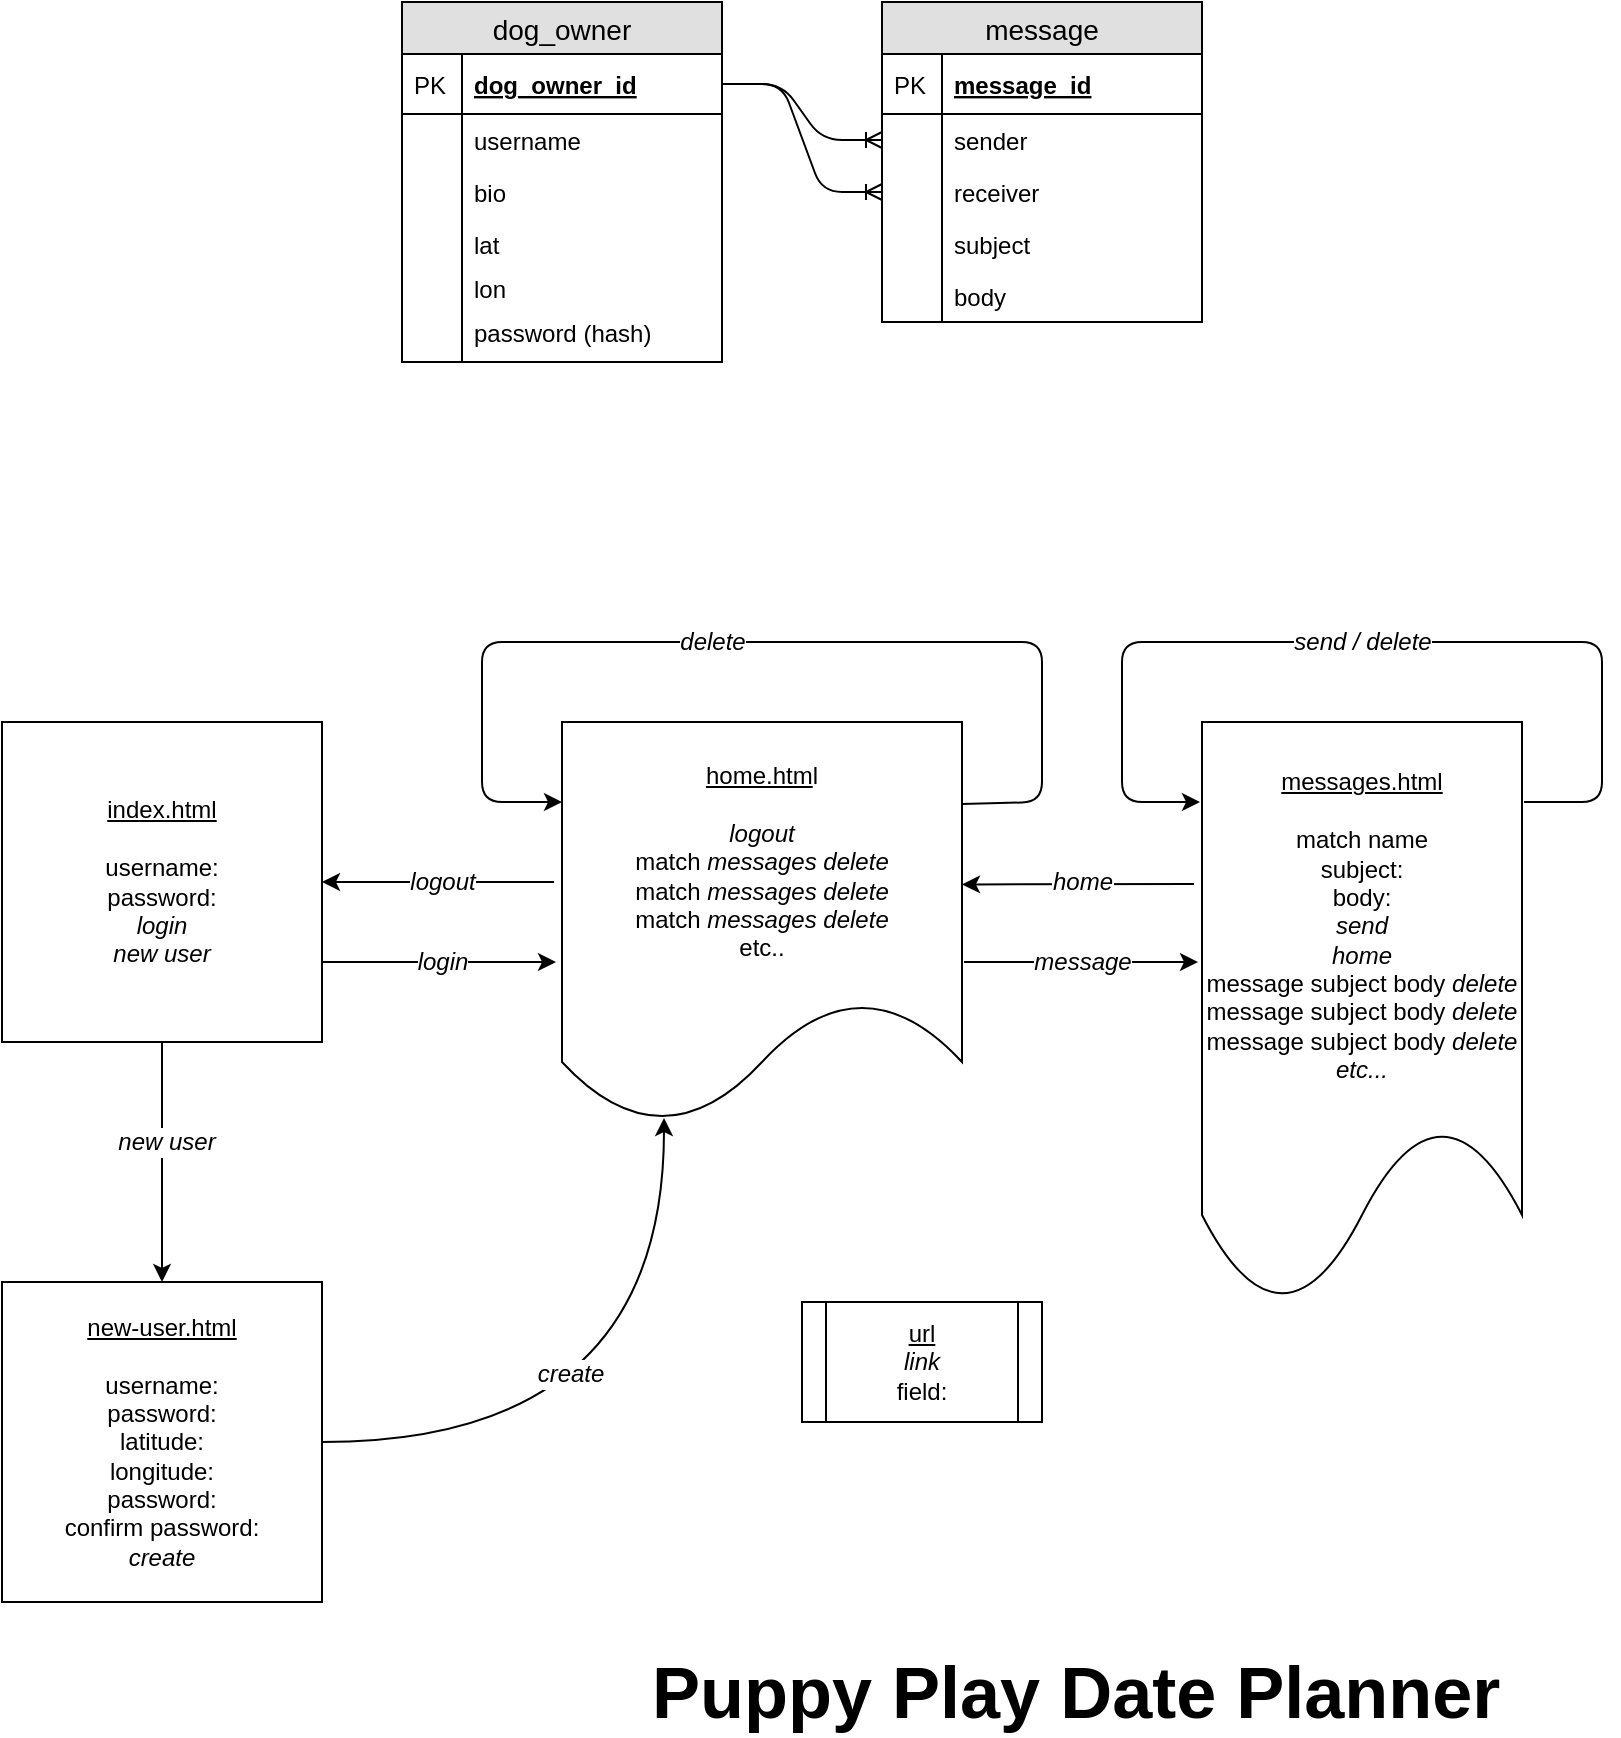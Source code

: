 <mxfile version="12.2.3" type="device" pages="1"><diagram id="VTFVisDNMAlX5B1b2amq" name="Page-1"><mxGraphModel dx="1201" dy="710" grid="1" gridSize="10" guides="1" tooltips="1" connect="1" arrows="1" fold="1" page="1" pageScale="1" pageWidth="850" pageHeight="1100" math="0" shadow="0"><root><mxCell id="0"/><mxCell id="1" parent="0"/><mxCell id="JFsSfaGQHGepjvpAaVKm-1" value="dog_owner" style="swimlane;fontStyle=0;childLayout=stackLayout;horizontal=1;startSize=26;fillColor=#e0e0e0;horizontalStack=0;resizeParent=1;resizeParentMax=0;resizeLast=0;collapsible=1;marginBottom=0;swimlaneFillColor=#ffffff;align=center;fontSize=14;" vertex="1" parent="1"><mxGeometry x="240" y="110" width="160" height="180" as="geometry"/></mxCell><mxCell id="JFsSfaGQHGepjvpAaVKm-2" value="dog_owner_id" style="shape=partialRectangle;top=0;left=0;right=0;bottom=1;align=left;verticalAlign=middle;fillColor=none;spacingLeft=34;spacingRight=4;overflow=hidden;rotatable=0;points=[[0,0.5],[1,0.5]];portConstraint=eastwest;dropTarget=0;fontStyle=5;fontSize=12;" vertex="1" parent="JFsSfaGQHGepjvpAaVKm-1"><mxGeometry y="26" width="160" height="30" as="geometry"/></mxCell><mxCell id="JFsSfaGQHGepjvpAaVKm-3" value="PK" style="shape=partialRectangle;top=0;left=0;bottom=0;fillColor=none;align=left;verticalAlign=middle;spacingLeft=4;spacingRight=4;overflow=hidden;rotatable=0;points=[];portConstraint=eastwest;part=1;fontSize=12;" vertex="1" connectable="0" parent="JFsSfaGQHGepjvpAaVKm-2"><mxGeometry width="30" height="30" as="geometry"/></mxCell><mxCell id="JFsSfaGQHGepjvpAaVKm-4" value="username" style="shape=partialRectangle;top=0;left=0;right=0;bottom=0;align=left;verticalAlign=top;fillColor=none;spacingLeft=34;spacingRight=4;overflow=hidden;rotatable=0;points=[[0,0.5],[1,0.5]];portConstraint=eastwest;dropTarget=0;fontSize=12;" vertex="1" parent="JFsSfaGQHGepjvpAaVKm-1"><mxGeometry y="56" width="160" height="26" as="geometry"/></mxCell><mxCell id="JFsSfaGQHGepjvpAaVKm-5" value="" style="shape=partialRectangle;top=0;left=0;bottom=0;fillColor=none;align=left;verticalAlign=top;spacingLeft=4;spacingRight=4;overflow=hidden;rotatable=0;points=[];portConstraint=eastwest;part=1;fontSize=12;" vertex="1" connectable="0" parent="JFsSfaGQHGepjvpAaVKm-4"><mxGeometry width="30" height="26" as="geometry"/></mxCell><mxCell id="JFsSfaGQHGepjvpAaVKm-6" value="bio" style="shape=partialRectangle;top=0;left=0;right=0;bottom=0;align=left;verticalAlign=top;fillColor=none;spacingLeft=34;spacingRight=4;overflow=hidden;rotatable=0;points=[[0,0.5],[1,0.5]];portConstraint=eastwest;dropTarget=0;fontSize=12;" vertex="1" parent="JFsSfaGQHGepjvpAaVKm-1"><mxGeometry y="82" width="160" height="26" as="geometry"/></mxCell><mxCell id="JFsSfaGQHGepjvpAaVKm-7" value="" style="shape=partialRectangle;top=0;left=0;bottom=0;fillColor=none;align=left;verticalAlign=top;spacingLeft=4;spacingRight=4;overflow=hidden;rotatable=0;points=[];portConstraint=eastwest;part=1;fontSize=12;" vertex="1" connectable="0" parent="JFsSfaGQHGepjvpAaVKm-6"><mxGeometry width="30" height="26" as="geometry"/></mxCell><mxCell id="JFsSfaGQHGepjvpAaVKm-8" value="lat" style="shape=partialRectangle;top=0;left=0;right=0;bottom=0;align=left;verticalAlign=top;fillColor=none;spacingLeft=34;spacingRight=4;overflow=hidden;rotatable=0;points=[[0,0.5],[1,0.5]];portConstraint=eastwest;dropTarget=0;fontSize=12;" vertex="1" parent="JFsSfaGQHGepjvpAaVKm-1"><mxGeometry y="108" width="160" height="22" as="geometry"/></mxCell><mxCell id="JFsSfaGQHGepjvpAaVKm-9" value="" style="shape=partialRectangle;top=0;left=0;bottom=0;fillColor=none;align=left;verticalAlign=top;spacingLeft=4;spacingRight=4;overflow=hidden;rotatable=0;points=[];portConstraint=eastwest;part=1;fontSize=12;" vertex="1" connectable="0" parent="JFsSfaGQHGepjvpAaVKm-8"><mxGeometry width="30" height="22" as="geometry"/></mxCell><mxCell id="JFsSfaGQHGepjvpAaVKm-16" value="lon" style="shape=partialRectangle;top=0;left=0;right=0;bottom=0;align=left;verticalAlign=top;fillColor=none;spacingLeft=34;spacingRight=4;overflow=hidden;rotatable=0;points=[[0,0.5],[1,0.5]];portConstraint=eastwest;dropTarget=0;fontSize=12;" vertex="1" parent="JFsSfaGQHGepjvpAaVKm-1"><mxGeometry y="130" width="160" height="22" as="geometry"/></mxCell><mxCell id="JFsSfaGQHGepjvpAaVKm-17" value="" style="shape=partialRectangle;top=0;left=0;bottom=0;fillColor=none;align=left;verticalAlign=top;spacingLeft=4;spacingRight=4;overflow=hidden;rotatable=0;points=[];portConstraint=eastwest;part=1;fontSize=12;" vertex="1" connectable="0" parent="JFsSfaGQHGepjvpAaVKm-16"><mxGeometry width="30" height="22" as="geometry"/></mxCell><mxCell id="JFsSfaGQHGepjvpAaVKm-18" value="password (hash)" style="shape=partialRectangle;top=0;left=0;right=0;bottom=0;align=left;verticalAlign=top;fillColor=none;spacingLeft=34;spacingRight=4;overflow=hidden;rotatable=0;points=[[0,0.5],[1,0.5]];portConstraint=eastwest;dropTarget=0;fontSize=12;" vertex="1" parent="JFsSfaGQHGepjvpAaVKm-1"><mxGeometry y="152" width="160" height="28" as="geometry"/></mxCell><mxCell id="JFsSfaGQHGepjvpAaVKm-19" value="" style="shape=partialRectangle;top=0;left=0;bottom=0;fillColor=none;align=left;verticalAlign=top;spacingLeft=4;spacingRight=4;overflow=hidden;rotatable=0;points=[];portConstraint=eastwest;part=1;fontSize=12;" vertex="1" connectable="0" parent="JFsSfaGQHGepjvpAaVKm-18"><mxGeometry width="30" height="28" as="geometry"/></mxCell><mxCell id="JFsSfaGQHGepjvpAaVKm-20" value="message" style="swimlane;fontStyle=0;childLayout=stackLayout;horizontal=1;startSize=26;fillColor=#e0e0e0;horizontalStack=0;resizeParent=1;resizeParentMax=0;resizeLast=0;collapsible=1;marginBottom=0;swimlaneFillColor=#ffffff;align=center;fontSize=14;" vertex="1" parent="1"><mxGeometry x="480" y="110" width="160" height="160" as="geometry"/></mxCell><mxCell id="JFsSfaGQHGepjvpAaVKm-21" value="message_id" style="shape=partialRectangle;top=0;left=0;right=0;bottom=1;align=left;verticalAlign=middle;fillColor=none;spacingLeft=34;spacingRight=4;overflow=hidden;rotatable=0;points=[[0,0.5],[1,0.5]];portConstraint=eastwest;dropTarget=0;fontStyle=5;fontSize=12;" vertex="1" parent="JFsSfaGQHGepjvpAaVKm-20"><mxGeometry y="26" width="160" height="30" as="geometry"/></mxCell><mxCell id="JFsSfaGQHGepjvpAaVKm-22" value="PK" style="shape=partialRectangle;top=0;left=0;bottom=0;fillColor=none;align=left;verticalAlign=middle;spacingLeft=4;spacingRight=4;overflow=hidden;rotatable=0;points=[];portConstraint=eastwest;part=1;fontSize=12;" vertex="1" connectable="0" parent="JFsSfaGQHGepjvpAaVKm-21"><mxGeometry width="30" height="30" as="geometry"/></mxCell><mxCell id="JFsSfaGQHGepjvpAaVKm-23" value="sender" style="shape=partialRectangle;top=0;left=0;right=0;bottom=0;align=left;verticalAlign=top;fillColor=none;spacingLeft=34;spacingRight=4;overflow=hidden;rotatable=0;points=[[0,0.5],[1,0.5]];portConstraint=eastwest;dropTarget=0;fontSize=12;" vertex="1" parent="JFsSfaGQHGepjvpAaVKm-20"><mxGeometry y="56" width="160" height="26" as="geometry"/></mxCell><mxCell id="JFsSfaGQHGepjvpAaVKm-24" value="" style="shape=partialRectangle;top=0;left=0;bottom=0;fillColor=none;align=left;verticalAlign=top;spacingLeft=4;spacingRight=4;overflow=hidden;rotatable=0;points=[];portConstraint=eastwest;part=1;fontSize=12;" vertex="1" connectable="0" parent="JFsSfaGQHGepjvpAaVKm-23"><mxGeometry width="30" height="26" as="geometry"/></mxCell><mxCell id="JFsSfaGQHGepjvpAaVKm-25" value="receiver" style="shape=partialRectangle;top=0;left=0;right=0;bottom=0;align=left;verticalAlign=top;fillColor=none;spacingLeft=34;spacingRight=4;overflow=hidden;rotatable=0;points=[[0,0.5],[1,0.5]];portConstraint=eastwest;dropTarget=0;fontSize=12;" vertex="1" parent="JFsSfaGQHGepjvpAaVKm-20"><mxGeometry y="82" width="160" height="26" as="geometry"/></mxCell><mxCell id="JFsSfaGQHGepjvpAaVKm-26" value="" style="shape=partialRectangle;top=0;left=0;bottom=0;fillColor=none;align=left;verticalAlign=top;spacingLeft=4;spacingRight=4;overflow=hidden;rotatable=0;points=[];portConstraint=eastwest;part=1;fontSize=12;" vertex="1" connectable="0" parent="JFsSfaGQHGepjvpAaVKm-25"><mxGeometry width="30" height="26" as="geometry"/></mxCell><mxCell id="JFsSfaGQHGepjvpAaVKm-27" value="subject" style="shape=partialRectangle;top=0;left=0;right=0;bottom=0;align=left;verticalAlign=top;fillColor=none;spacingLeft=34;spacingRight=4;overflow=hidden;rotatable=0;points=[[0,0.5],[1,0.5]];portConstraint=eastwest;dropTarget=0;fontSize=12;" vertex="1" parent="JFsSfaGQHGepjvpAaVKm-20"><mxGeometry y="108" width="160" height="26" as="geometry"/></mxCell><mxCell id="JFsSfaGQHGepjvpAaVKm-28" value="" style="shape=partialRectangle;top=0;left=0;bottom=0;fillColor=none;align=left;verticalAlign=top;spacingLeft=4;spacingRight=4;overflow=hidden;rotatable=0;points=[];portConstraint=eastwest;part=1;fontSize=12;" vertex="1" connectable="0" parent="JFsSfaGQHGepjvpAaVKm-27"><mxGeometry width="30" height="26" as="geometry"/></mxCell><mxCell id="JFsSfaGQHGepjvpAaVKm-31" value="body" style="shape=partialRectangle;top=0;left=0;right=0;bottom=0;align=left;verticalAlign=top;fillColor=none;spacingLeft=34;spacingRight=4;overflow=hidden;rotatable=0;points=[[0,0.5],[1,0.5]];portConstraint=eastwest;dropTarget=0;fontSize=12;" vertex="1" parent="JFsSfaGQHGepjvpAaVKm-20"><mxGeometry y="134" width="160" height="26" as="geometry"/></mxCell><mxCell id="JFsSfaGQHGepjvpAaVKm-32" value="" style="shape=partialRectangle;top=0;left=0;bottom=0;fillColor=none;align=left;verticalAlign=top;spacingLeft=4;spacingRight=4;overflow=hidden;rotatable=0;points=[];portConstraint=eastwest;part=1;fontSize=12;" vertex="1" connectable="0" parent="JFsSfaGQHGepjvpAaVKm-31"><mxGeometry width="30" height="26" as="geometry"/></mxCell><mxCell id="JFsSfaGQHGepjvpAaVKm-33" value="" style="edgeStyle=entityRelationEdgeStyle;fontSize=12;html=1;endArrow=ERoneToMany;exitX=1;exitY=0.5;exitDx=0;exitDy=0;entryX=0;entryY=0.5;entryDx=0;entryDy=0;" edge="1" parent="1" source="JFsSfaGQHGepjvpAaVKm-2" target="JFsSfaGQHGepjvpAaVKm-23"><mxGeometry width="100" height="100" relative="1" as="geometry"><mxPoint x="240" y="410" as="sourcePoint"/><mxPoint x="340" y="310" as="targetPoint"/></mxGeometry></mxCell><mxCell id="JFsSfaGQHGepjvpAaVKm-34" value="" style="edgeStyle=entityRelationEdgeStyle;fontSize=12;html=1;endArrow=ERoneToMany;exitX=1;exitY=0.5;exitDx=0;exitDy=0;entryX=0;entryY=0.5;entryDx=0;entryDy=0;" edge="1" parent="1" source="JFsSfaGQHGepjvpAaVKm-2" target="JFsSfaGQHGepjvpAaVKm-25"><mxGeometry width="100" height="100" relative="1" as="geometry"><mxPoint x="390" y="480" as="sourcePoint"/><mxPoint x="490" y="380" as="targetPoint"/></mxGeometry></mxCell><mxCell id="JFsSfaGQHGepjvpAaVKm-36" value="&lt;div&gt;&lt;u&gt;index.html&lt;/u&gt;&lt;/div&gt;&lt;div&gt;&lt;br&gt;&lt;/div&gt;&lt;div&gt;username:&lt;/div&gt;&lt;div&gt;password:&lt;/div&gt;&lt;div&gt;&lt;i&gt;login&lt;/i&gt;&lt;/div&gt;&lt;div&gt;&lt;i&gt;new user&lt;/i&gt;&lt;br&gt;&lt;/div&gt;" style="whiteSpace=wrap;html=1;aspect=fixed;" vertex="1" parent="1"><mxGeometry x="40" y="470" width="160" height="160" as="geometry"/></mxCell><mxCell id="JFsSfaGQHGepjvpAaVKm-38" value="&lt;div&gt;&lt;u&gt;home.htm&lt;/u&gt;l&lt;/div&gt;&lt;div&gt;&lt;br&gt;&lt;/div&gt;&lt;div&gt;&lt;i&gt;logout&lt;/i&gt;&lt;br&gt;&lt;/div&gt;&lt;div&gt;match &lt;i&gt;messages delete&lt;/i&gt;&lt;/div&gt;&lt;div&gt;match &lt;i&gt;messages delete&lt;/i&gt;&lt;/div&gt;&lt;div&gt;match &lt;i&gt;messages delete&lt;/i&gt;&lt;/div&gt;&lt;div&gt;etc..&lt;br&gt;&lt;/div&gt;" style="shape=document;whiteSpace=wrap;html=1;boundedLbl=1;align=center;" vertex="1" parent="1"><mxGeometry x="320" y="470" width="200" height="200" as="geometry"/></mxCell><mxCell id="JFsSfaGQHGepjvpAaVKm-39" value="&lt;div&gt;&lt;u&gt;messages.html&lt;/u&gt;&lt;/div&gt;&lt;div&gt;&lt;br&gt;&lt;/div&gt;&lt;div&gt;match name&lt;/div&gt;&lt;div&gt;subject:&lt;/div&gt;&lt;div&gt;body:&lt;/div&gt;&lt;div&gt;&lt;i&gt;send&lt;/i&gt;&lt;/div&gt;&lt;div&gt;&lt;i&gt;home&lt;/i&gt;&lt;br&gt;&lt;/div&gt;&lt;div&gt;message subject body &lt;i&gt;delete&lt;/i&gt;&lt;/div&gt;&lt;div&gt;message subject body &lt;i&gt;delete&lt;/i&gt;&lt;/div&gt;&lt;div&gt;message subject body &lt;i&gt;delete&lt;/i&gt;&lt;/div&gt;&lt;div&gt;&lt;i&gt;etc...&lt;br&gt;&lt;/i&gt;&lt;/div&gt;" style="shape=document;whiteSpace=wrap;html=1;boundedLbl=1;" vertex="1" parent="1"><mxGeometry x="640" y="470" width="160" height="290" as="geometry"/></mxCell><mxCell id="JFsSfaGQHGepjvpAaVKm-40" value="&lt;div&gt;&lt;u&gt;new-user.html&lt;/u&gt;&lt;/div&gt;&lt;div&gt;&lt;br&gt;&lt;/div&gt;&lt;div&gt;username:&lt;/div&gt;&lt;div&gt;password:&lt;/div&gt;&lt;div&gt;latitude:&lt;/div&gt;&lt;div&gt;longitude:&lt;/div&gt;&lt;div&gt;password:&lt;/div&gt;&lt;div&gt;confirm password:&lt;/div&gt;&lt;div&gt;&lt;i&gt;create&lt;/i&gt;&lt;br&gt;&lt;/div&gt;" style="whiteSpace=wrap;html=1;aspect=fixed;" vertex="1" parent="1"><mxGeometry x="40" y="750" width="160" height="160" as="geometry"/></mxCell><mxCell id="JFsSfaGQHGepjvpAaVKm-41" value="" style="endArrow=classic;html=1;exitX=0.5;exitY=1;exitDx=0;exitDy=0;entryX=0.5;entryY=0;entryDx=0;entryDy=0;" edge="1" parent="1" source="JFsSfaGQHGepjvpAaVKm-36" target="JFsSfaGQHGepjvpAaVKm-40"><mxGeometry width="50" height="50" relative="1" as="geometry"><mxPoint x="40" y="980" as="sourcePoint"/><mxPoint x="90" y="930" as="targetPoint"/></mxGeometry></mxCell><mxCell id="JFsSfaGQHGepjvpAaVKm-42" value="&lt;i&gt;new user&lt;/i&gt;" style="text;html=1;resizable=0;points=[];align=center;verticalAlign=middle;labelBackgroundColor=#ffffff;" vertex="1" connectable="0" parent="JFsSfaGQHGepjvpAaVKm-41"><mxGeometry x="-0.167" y="2" relative="1" as="geometry"><mxPoint as="offset"/></mxGeometry></mxCell><mxCell id="JFsSfaGQHGepjvpAaVKm-43" value="" style="endArrow=classic;html=1;exitX=1;exitY=0.75;exitDx=0;exitDy=0;entryX=-0.015;entryY=0.6;entryDx=0;entryDy=0;entryPerimeter=0;" edge="1" parent="1" source="JFsSfaGQHGepjvpAaVKm-36" target="JFsSfaGQHGepjvpAaVKm-38"><mxGeometry width="50" height="50" relative="1" as="geometry"><mxPoint x="40" y="980" as="sourcePoint"/><mxPoint x="90" y="930" as="targetPoint"/></mxGeometry></mxCell><mxCell id="JFsSfaGQHGepjvpAaVKm-44" value="&lt;i&gt;login&lt;/i&gt;" style="text;html=1;resizable=0;points=[];align=center;verticalAlign=middle;labelBackgroundColor=#ffffff;" vertex="1" connectable="0" parent="JFsSfaGQHGepjvpAaVKm-43"><mxGeometry x="-0.282" y="-1" relative="1" as="geometry"><mxPoint x="18" y="-1" as="offset"/></mxGeometry></mxCell><mxCell id="JFsSfaGQHGepjvpAaVKm-45" value="" style="endArrow=classic;html=1;exitX=1;exitY=0.5;exitDx=0;exitDy=0;entryX=0.255;entryY=0.99;entryDx=0;entryDy=0;entryPerimeter=0;edgeStyle=orthogonalEdgeStyle;curved=1;" edge="1" parent="1" source="JFsSfaGQHGepjvpAaVKm-40" target="JFsSfaGQHGepjvpAaVKm-38"><mxGeometry width="50" height="50" relative="1" as="geometry"><mxPoint x="40" y="980" as="sourcePoint"/><mxPoint x="90" y="930" as="targetPoint"/></mxGeometry></mxCell><mxCell id="JFsSfaGQHGepjvpAaVKm-48" value="&lt;i&gt;create&lt;/i&gt;" style="text;html=1;resizable=0;points=[];align=center;verticalAlign=middle;labelBackgroundColor=#ffffff;" vertex="1" connectable="0" parent="JFsSfaGQHGepjvpAaVKm-45"><mxGeometry x="-0.255" y="34" relative="1" as="geometry"><mxPoint as="offset"/></mxGeometry></mxCell><mxCell id="JFsSfaGQHGepjvpAaVKm-49" value="" style="endArrow=classic;html=1;exitX=1;exitY=0.205;exitDx=0;exitDy=0;exitPerimeter=0;entryX=0;entryY=0.2;entryDx=0;entryDy=0;entryPerimeter=0;" edge="1" parent="1" source="JFsSfaGQHGepjvpAaVKm-38" target="JFsSfaGQHGepjvpAaVKm-38"><mxGeometry width="50" height="50" relative="1" as="geometry"><mxPoint x="40" y="980" as="sourcePoint"/><mxPoint x="90" y="930" as="targetPoint"/><Array as="points"><mxPoint x="560" y="510"/><mxPoint x="560" y="430"/><mxPoint x="280" y="430"/><mxPoint x="280" y="510"/></Array></mxGeometry></mxCell><mxCell id="JFsSfaGQHGepjvpAaVKm-50" value="&lt;i&gt;delete&lt;/i&gt;" style="text;html=1;resizable=0;points=[];align=center;verticalAlign=middle;labelBackgroundColor=#ffffff;" vertex="1" connectable="0" parent="JFsSfaGQHGepjvpAaVKm-49"><mxGeometry x="0.096" relative="1" as="geometry"><mxPoint as="offset"/></mxGeometry></mxCell><mxCell id="JFsSfaGQHGepjvpAaVKm-51" value="" style="endArrow=classic;html=1;exitX=1.005;exitY=0.6;exitDx=0;exitDy=0;exitPerimeter=0;" edge="1" parent="1" source="JFsSfaGQHGepjvpAaVKm-38"><mxGeometry width="50" height="50" relative="1" as="geometry"><mxPoint x="40" y="980" as="sourcePoint"/><mxPoint x="638" y="590" as="targetPoint"/></mxGeometry></mxCell><mxCell id="JFsSfaGQHGepjvpAaVKm-52" value="&lt;i&gt;message&lt;/i&gt;" style="text;html=1;resizable=0;points=[];align=center;verticalAlign=middle;labelBackgroundColor=#ffffff;" vertex="1" connectable="0" parent="JFsSfaGQHGepjvpAaVKm-51"><mxGeometry x="-0.328" relative="1" as="geometry"><mxPoint x="19" as="offset"/></mxGeometry></mxCell><mxCell id="JFsSfaGQHGepjvpAaVKm-53" value="" style="endArrow=classic;html=1;" edge="1" parent="1"><mxGeometry width="50" height="50" relative="1" as="geometry"><mxPoint x="801" y="510" as="sourcePoint"/><mxPoint x="639" y="510" as="targetPoint"/><Array as="points"><mxPoint x="840" y="510"/><mxPoint x="840" y="430"/><mxPoint x="600" y="430"/><mxPoint x="600" y="510"/></Array></mxGeometry></mxCell><mxCell id="JFsSfaGQHGepjvpAaVKm-54" value="&lt;i&gt;send / delete&lt;br&gt;&lt;/i&gt;" style="text;html=1;resizable=0;points=[];align=center;verticalAlign=middle;labelBackgroundColor=#ffffff;" vertex="1" connectable="0" parent="JFsSfaGQHGepjvpAaVKm-53"><mxGeometry x="0.105" y="-1" relative="1" as="geometry"><mxPoint x="25" y="1" as="offset"/></mxGeometry></mxCell><mxCell id="JFsSfaGQHGepjvpAaVKm-55" value="" style="endArrow=classic;html=1;entryX=1;entryY=0.406;entryDx=0;entryDy=0;entryPerimeter=0;" edge="1" parent="1" target="JFsSfaGQHGepjvpAaVKm-38"><mxGeometry width="50" height="50" relative="1" as="geometry"><mxPoint x="636" y="551" as="sourcePoint"/><mxPoint x="600" y="530" as="targetPoint"/></mxGeometry></mxCell><mxCell id="JFsSfaGQHGepjvpAaVKm-56" value="&lt;i&gt;home&lt;/i&gt;" style="text;html=1;resizable=0;points=[];align=center;verticalAlign=middle;labelBackgroundColor=#ffffff;" vertex="1" connectable="0" parent="JFsSfaGQHGepjvpAaVKm-55"><mxGeometry x="0.293" y="1" relative="1" as="geometry"><mxPoint x="19" y="-2" as="offset"/></mxGeometry></mxCell><mxCell id="JFsSfaGQHGepjvpAaVKm-57" value="" style="endArrow=classic;html=1;entryX=1;entryY=0.5;entryDx=0;entryDy=0;" edge="1" parent="1" target="JFsSfaGQHGepjvpAaVKm-36"><mxGeometry width="50" height="50" relative="1" as="geometry"><mxPoint x="316" y="550" as="sourcePoint"/><mxPoint x="280" y="520" as="targetPoint"/></mxGeometry></mxCell><mxCell id="JFsSfaGQHGepjvpAaVKm-58" value="&lt;i&gt;logout&lt;/i&gt;" style="text;html=1;resizable=0;points=[];align=center;verticalAlign=middle;labelBackgroundColor=#ffffff;" vertex="1" connectable="0" parent="JFsSfaGQHGepjvpAaVKm-57"><mxGeometry x="0.276" relative="1" as="geometry"><mxPoint x="18" as="offset"/></mxGeometry></mxCell><mxCell id="JFsSfaGQHGepjvpAaVKm-60" value="&lt;div&gt;&lt;u&gt;url&lt;/u&gt;&lt;br&gt;&lt;/div&gt;&lt;div&gt;&lt;i&gt;link&lt;/i&gt;&lt;/div&gt;&lt;div&gt;field:&lt;br&gt;&lt;/div&gt;" style="shape=process;whiteSpace=wrap;html=1;backgroundOutline=1;" vertex="1" parent="1"><mxGeometry x="440" y="760" width="120" height="60" as="geometry"/></mxCell><mxCell id="JFsSfaGQHGepjvpAaVKm-61" value="&lt;b&gt;&lt;font style=&quot;font-size: 36px&quot;&gt;Puppy Play Date Planner&lt;/font&gt;&lt;/b&gt;" style="text;html=1;resizable=0;points=[];autosize=1;align=left;verticalAlign=top;spacingTop=-4;" vertex="1" parent="1"><mxGeometry x="363" y="931" width="440" height="20" as="geometry"/></mxCell></root></mxGraphModel></diagram></mxfile>